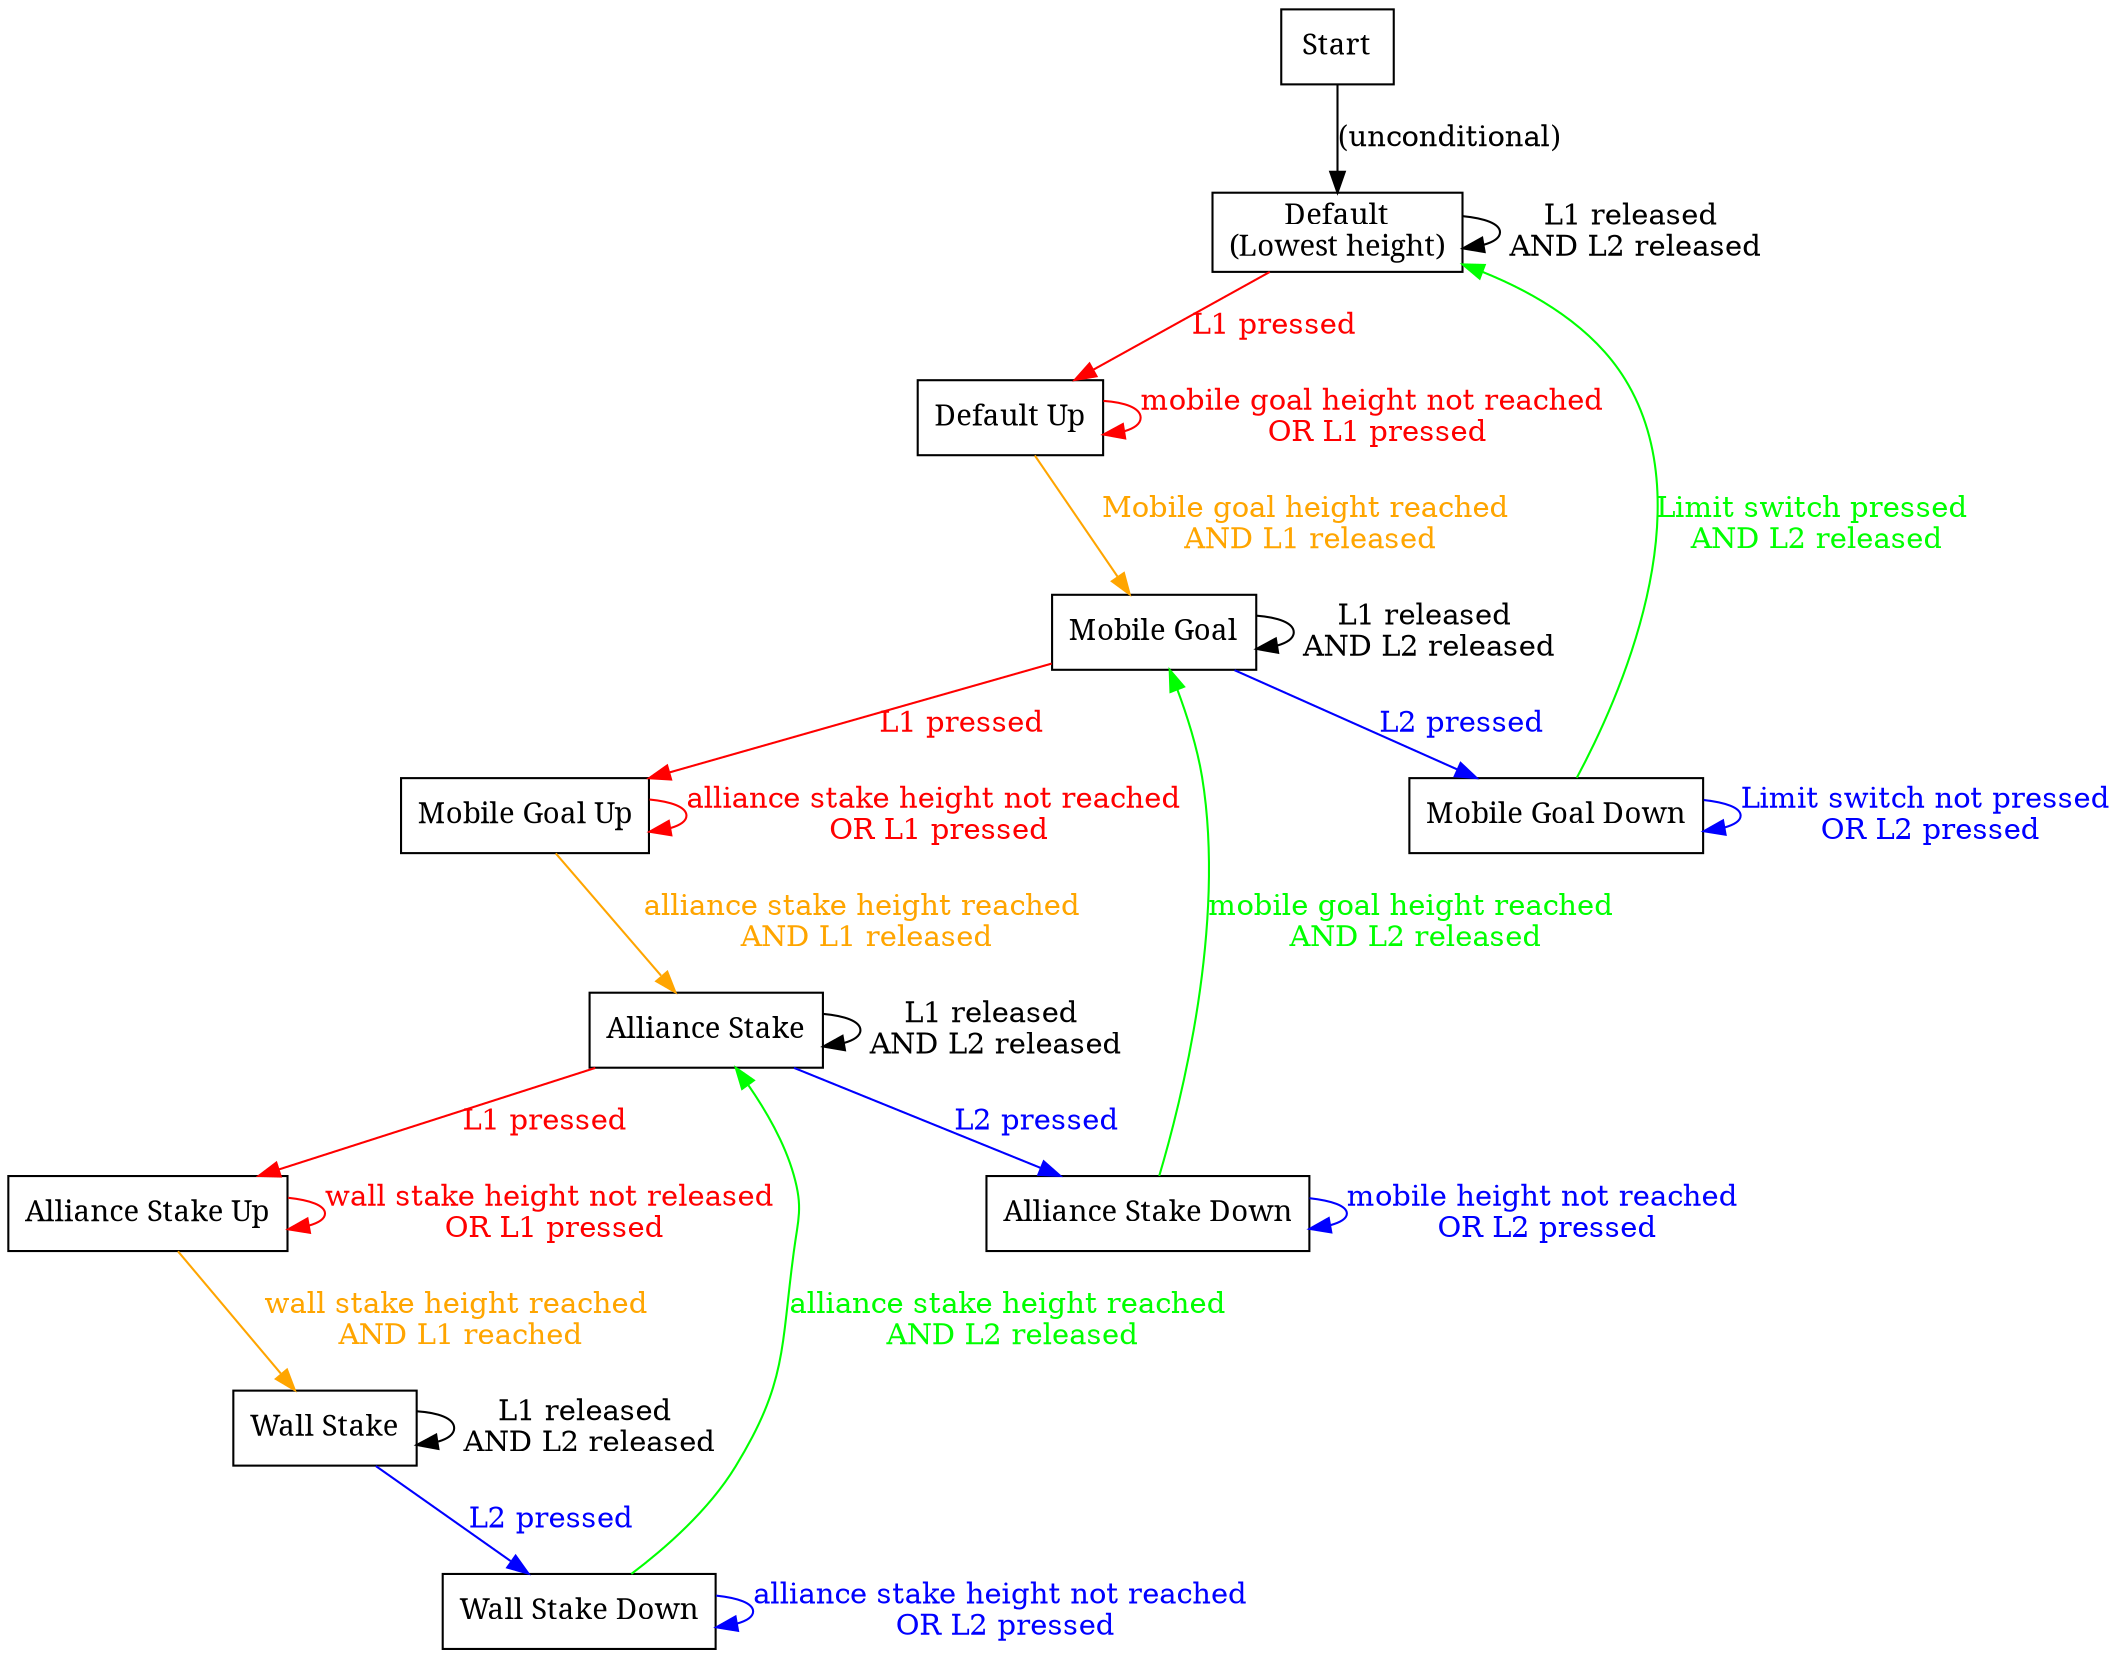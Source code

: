 // To convert this to an image, install Graphviz to your $PATH, then run:
//
//   dot -T png -o lift-state-machine.png lift-state-machine.dot
digraph G {

    node [shape=record, fontname="Georgia", style="solid"];
    graph [rankdir="TB", nodesep=".25"];

    Start;
    Default [label="Default\n(Lowest height)"];
    DefaultUp [label="Default Up"];
    MobileGoalDown [label="Mobile Goal Down"];
    MobileGoal [label="Mobile Goal"];
    MobileGoalUp [label="Mobile Goal Up"];
    AllianceStakeDown [label="Alliance Stake Down"];
    AllianceStake [label="Alliance Stake"];
    AllianceStakeUp [label="Alliance Stake Up"];
    WallStakeDown [label="Wall Stake Down"];
    WallStake [label="Wall Stake"];

    Start -> Default [label="(unconditional)"];

    Default -> DefaultUp [label="L1 pressed", fontcolor="red", color="red"];
    Default -> Default [label="L1 released\n AND L2 released"];

    DefaultUp -> MobileGoal [label="Mobile goal height reached\n AND L1 released", fontcolor="orange", color="orange"];
    DefaultUp -> DefaultUp [label="mobile goal height not reached\n OR L1 pressed", fontcolor="red", color="red"];

    MobileGoal -> MobileGoalDown [label="L2 pressed", fontcolor="blue", color="blue"];
    MobileGoal -> MobileGoal [label="L1 released\n AND L2 released"];
    MobileGoal -> MobileGoalUp [label="L1 pressed", fontcolor="red", color="red"];

    MobileGoalDown -> Default [label="Limit switch pressed\n AND L2 released", fontcolor="lime", color="lime"];
    MobileGoalDown -> MobileGoalDown [label="Limit switch not pressed\n OR L2 pressed", fontcolor="blue", color="blue"];

    MobileGoalUp -> AllianceStake [label="alliance stake height reached\n AND L1 released", fontcolor="orange", color="orange"];
    MobileGoalUp -> MobileGoalUp [label="alliance stake height not reached\n OR L1 pressed", fontcolor="red", color="red"];

    AllianceStake -> AllianceStakeDown [label="L2 pressed", fontcolor="blue", color="blue"];
    AllianceStake -> AllianceStake [label="L1 released\n AND L2 released"];
    AllianceStake -> AllianceStakeUp [label="L1 pressed", fontcolor="red", color="red"];

    AllianceStakeDown -> AllianceStakeDown [label="mobile height not reached\n OR L2 pressed", fontcolor="blue", color="blue"];
    AllianceStakeDown -> MobileGoal [label="mobile goal height reached\n AND L2 released", fontcolor="lime", color="lime"];

    AllianceStakeUp -> WallStake [label="wall stake height reached\n AND L1 reached", fontcolor="orange", color="orange"];
    AllianceStakeUp -> AllianceStakeUp [label="wall stake height not released\n OR L1 pressed", fontcolor="red", color="red"];

    WallStake -> WallStakeDown [label="L2 pressed", fontcolor="blue", color="blue"];
    WallStake -> WallStake [label="L1 released\n AND L2 released"];

    WallStakeDown -> AllianceStake [label="alliance stake height reached\n AND L2 released", fontcolor="lime", color="lime"];
    WallStakeDown -> WallStakeDown [label="alliance stake height not reached\n OR L2 pressed", fontcolor="blue", color="blue"];




}
